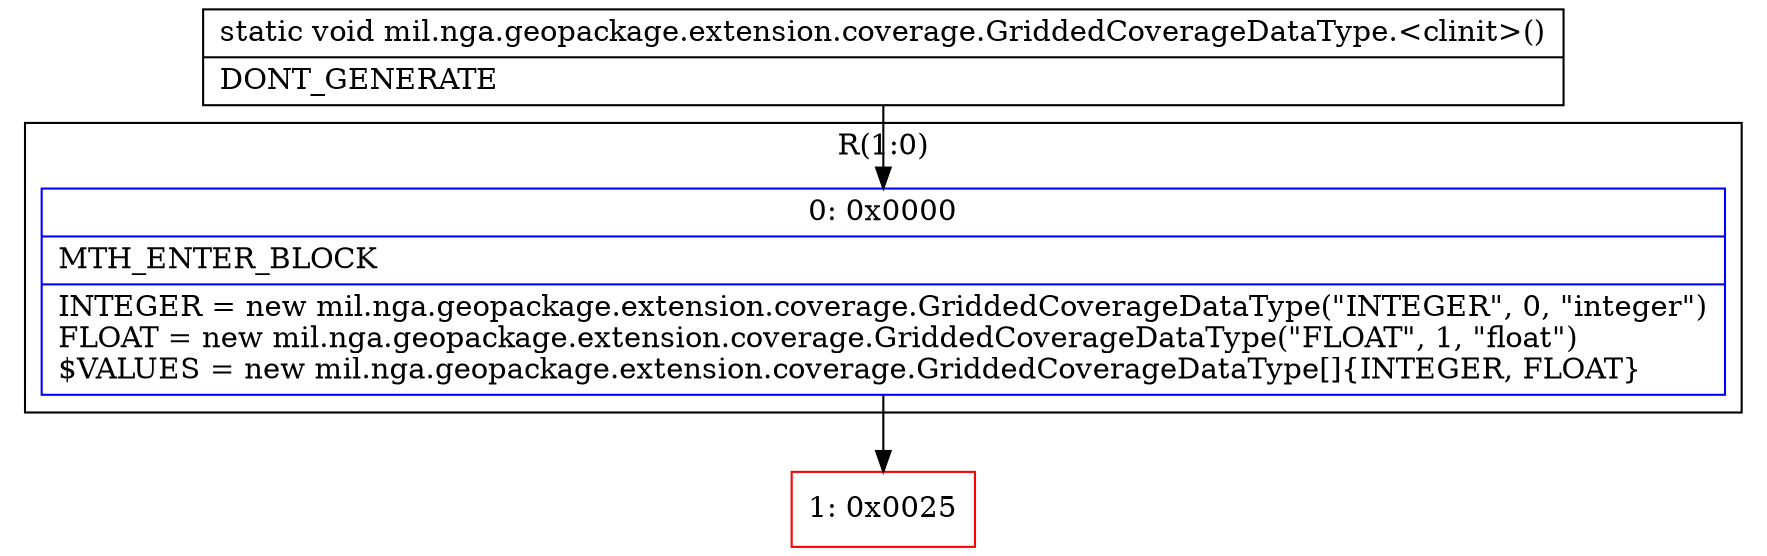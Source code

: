 digraph "CFG formil.nga.geopackage.extension.coverage.GriddedCoverageDataType.\<clinit\>()V" {
subgraph cluster_Region_748152580 {
label = "R(1:0)";
node [shape=record,color=blue];
Node_0 [shape=record,label="{0\:\ 0x0000|MTH_ENTER_BLOCK\l|INTEGER = new mil.nga.geopackage.extension.coverage.GriddedCoverageDataType(\"INTEGER\", 0, \"integer\")\lFLOAT = new mil.nga.geopackage.extension.coverage.GriddedCoverageDataType(\"FLOAT\", 1, \"float\")\l$VALUES = new mil.nga.geopackage.extension.coverage.GriddedCoverageDataType[]\{INTEGER, FLOAT\}\l}"];
}
Node_1 [shape=record,color=red,label="{1\:\ 0x0025}"];
MethodNode[shape=record,label="{static void mil.nga.geopackage.extension.coverage.GriddedCoverageDataType.\<clinit\>()  | DONT_GENERATE\l}"];
MethodNode -> Node_0;
Node_0 -> Node_1;
}

